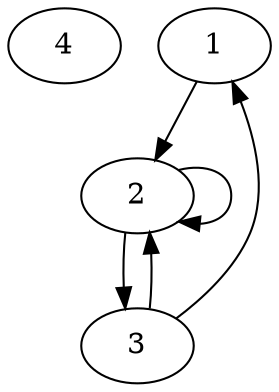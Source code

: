 digraph "g" {
  "4";
  "1";
  "2";
  "3";
  "1"->"2";
  "2"->"3";
  "3"->"2";
  "2"->"2";
  "3"->"1";
}
